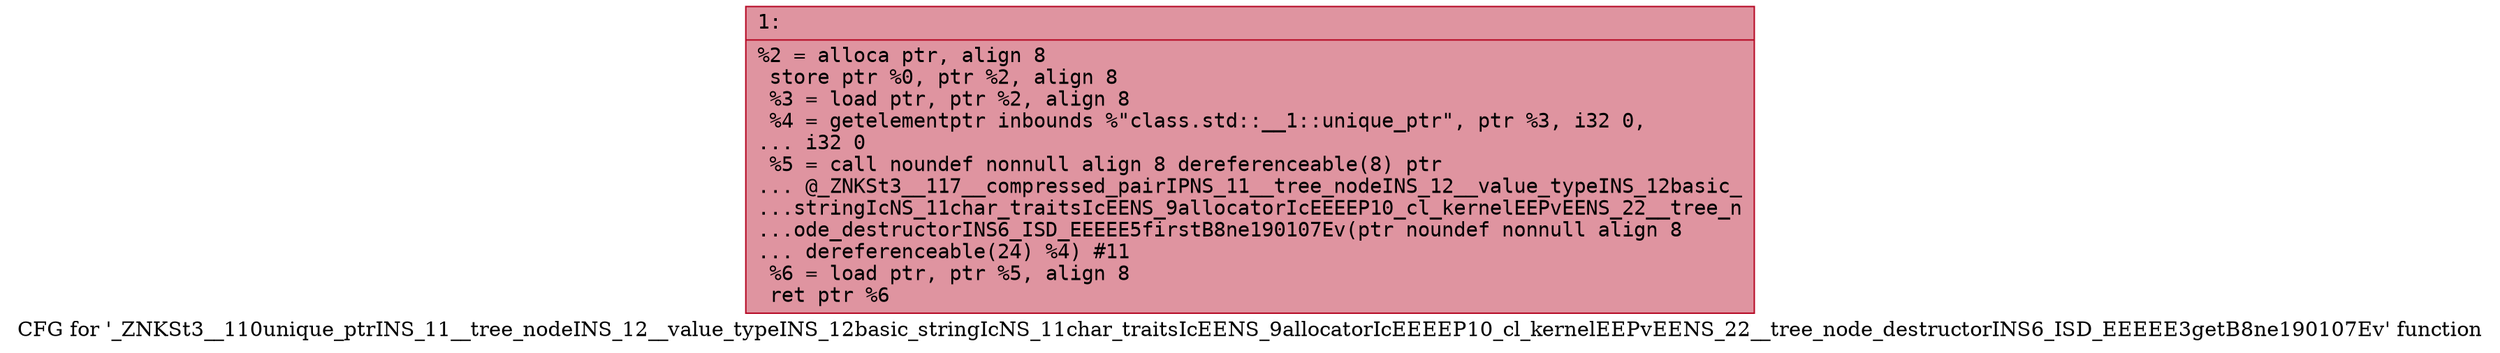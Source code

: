 digraph "CFG for '_ZNKSt3__110unique_ptrINS_11__tree_nodeINS_12__value_typeINS_12basic_stringIcNS_11char_traitsIcEENS_9allocatorIcEEEEP10_cl_kernelEEPvEENS_22__tree_node_destructorINS6_ISD_EEEEE3getB8ne190107Ev' function" {
	label="CFG for '_ZNKSt3__110unique_ptrINS_11__tree_nodeINS_12__value_typeINS_12basic_stringIcNS_11char_traitsIcEENS_9allocatorIcEEEEP10_cl_kernelEEPvEENS_22__tree_node_destructorINS6_ISD_EEEEE3getB8ne190107Ev' function";

	Node0x60000139caf0 [shape=record,color="#b70d28ff", style=filled, fillcolor="#b70d2870" fontname="Courier",label="{1:\l|  %2 = alloca ptr, align 8\l  store ptr %0, ptr %2, align 8\l  %3 = load ptr, ptr %2, align 8\l  %4 = getelementptr inbounds %\"class.std::__1::unique_ptr\", ptr %3, i32 0,\l... i32 0\l  %5 = call noundef nonnull align 8 dereferenceable(8) ptr\l... @_ZNKSt3__117__compressed_pairIPNS_11__tree_nodeINS_12__value_typeINS_12basic_\l...stringIcNS_11char_traitsIcEENS_9allocatorIcEEEEP10_cl_kernelEEPvEENS_22__tree_n\l...ode_destructorINS6_ISD_EEEEE5firstB8ne190107Ev(ptr noundef nonnull align 8\l... dereferenceable(24) %4) #11\l  %6 = load ptr, ptr %5, align 8\l  ret ptr %6\l}"];
}
